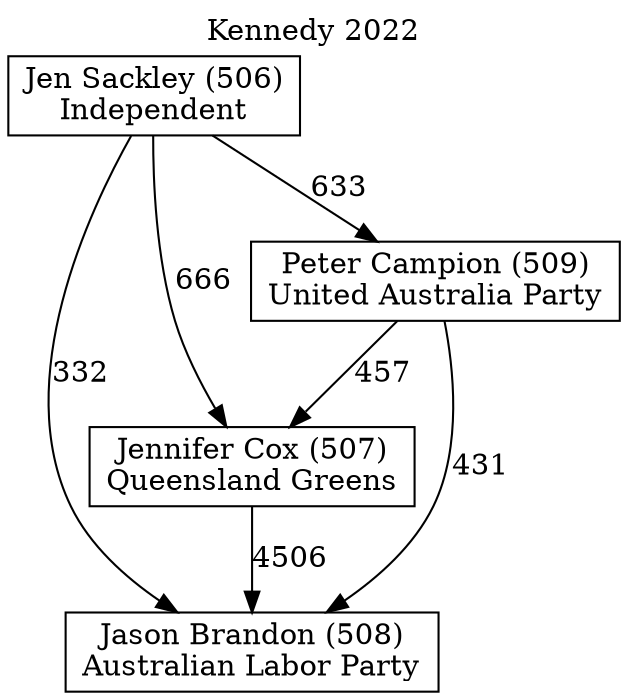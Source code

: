 // House preference flow
digraph "Jason Brandon (508)_Kennedy_2022" {
	graph [label="Kennedy 2022" labelloc=t mclimit=10]
	node [shape=box]
	"Jason Brandon (508)" [label="Jason Brandon (508)
Australian Labor Party"]
	"Jennifer Cox (507)" [label="Jennifer Cox (507)
Queensland Greens"]
	"Peter Campion (509)" [label="Peter Campion (509)
United Australia Party"]
	"Jen Sackley (506)" [label="Jen Sackley (506)
Independent"]
	"Peter Campion (509)" -> "Jason Brandon (508)" [label=431]
	"Jen Sackley (506)" -> "Peter Campion (509)" [label=633]
	"Jen Sackley (506)" -> "Jennifer Cox (507)" [label=666]
	"Jennifer Cox (507)" -> "Jason Brandon (508)" [label=4506]
	"Peter Campion (509)" -> "Jennifer Cox (507)" [label=457]
	"Jen Sackley (506)" -> "Jason Brandon (508)" [label=332]
}
